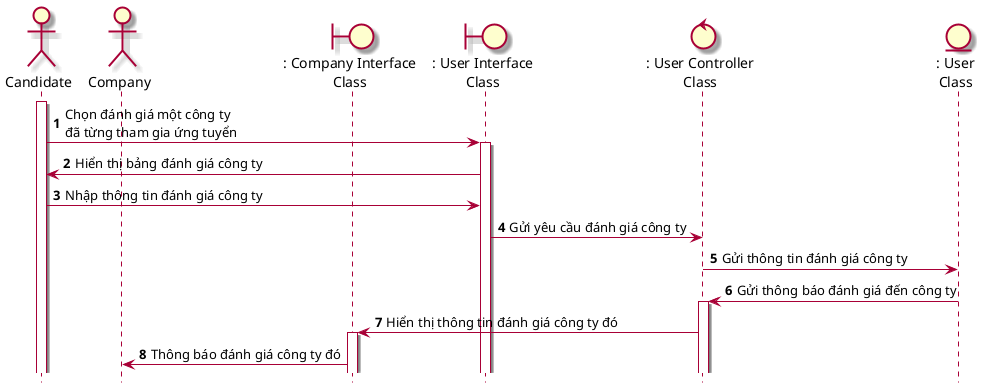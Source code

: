 @startuml SeqDanhGiaCongTyTuyenDung
skin rose 
hide footbox
autonumber
actor candidate as "Candidate"
actor company as "Company"
candidate++
boundary companyInterface as ": Company Interface\nClass"
boundary candidateInterface as ": User Interface\nClass"
control userController as ": User Controller\nClass"
entity User as ": User\nClass"

candidate->candidateInterface++: Chọn đánh giá một công ty \nđã từng tham gia ứng tuyển
candidateInterface->candidate: Hiển thị bảng đánh giá công ty
candidate-> candidateInterface: Nhập thông tin đánh giá công ty
candidateInterface-> userController: Gửi yêu cầu đánh giá công ty
userController-> User: Gửi thông tin đánh giá công ty
User ->  userController++: Gửi thông báo đánh giá đến công ty
userController-> companyInterface++: Hiển thị thông tin đánh giá công ty đó
companyInterface -> company: Thông báo đánh giá công ty đó
@enduml
